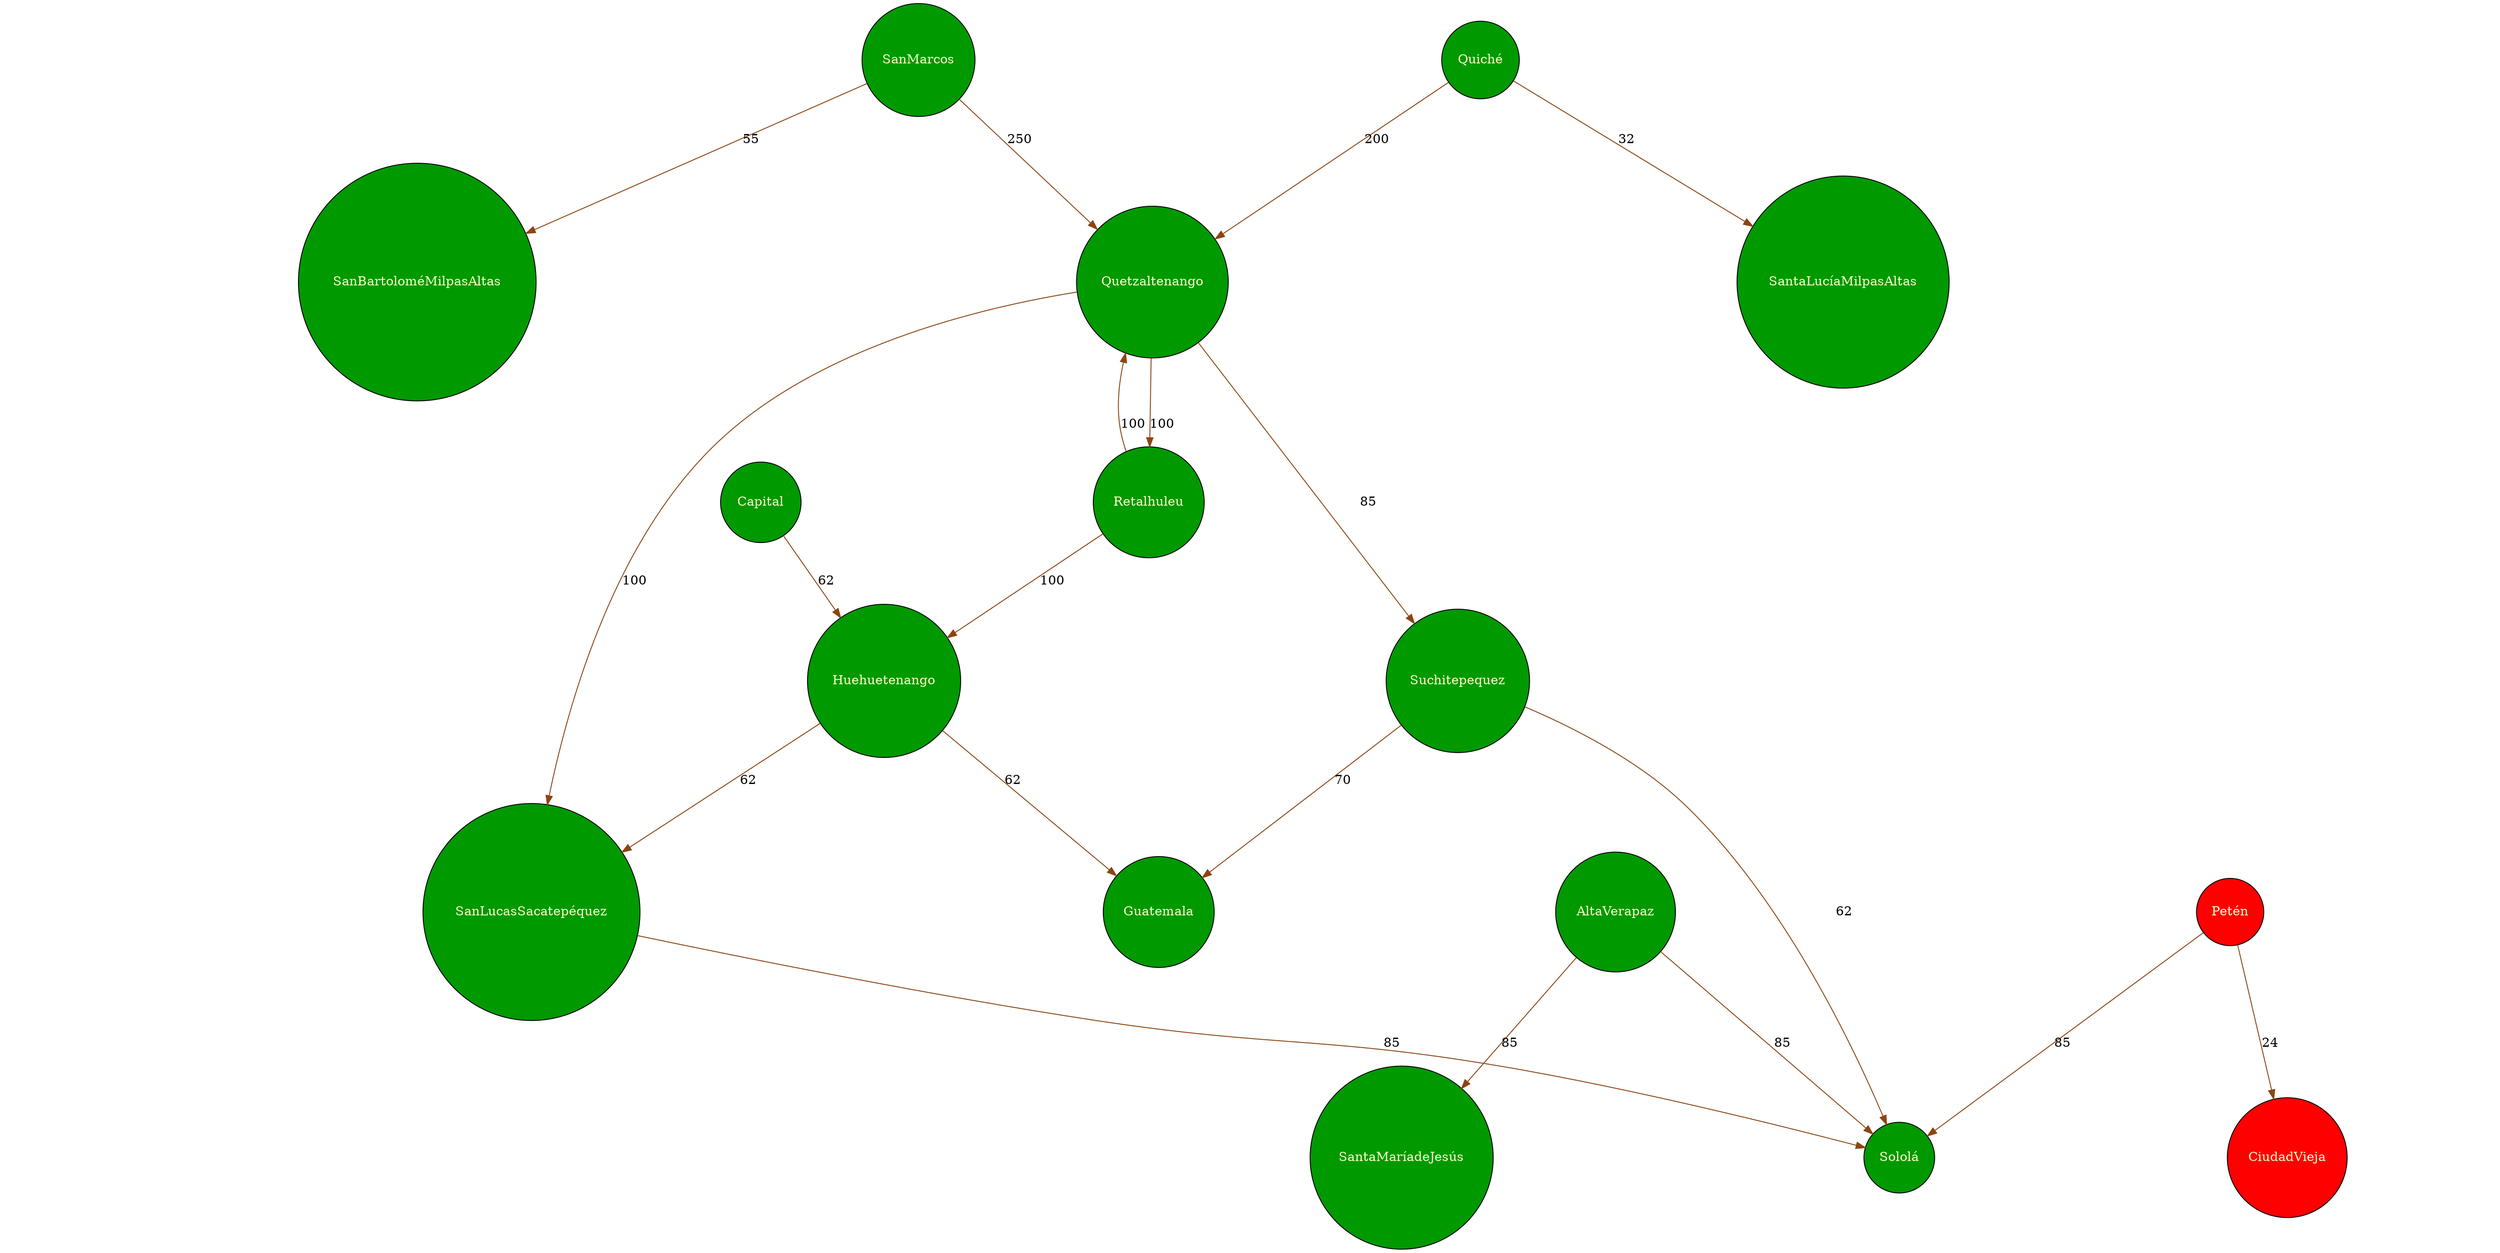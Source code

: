 digraph G {
	graph [ratio=0.5];
	node [shape=circle, style=filled, fillcolor="#009900", fontcolor="#FFFFCC", fixedsize=false];
	edge [color="#8B4513"];
  "AltaVerapaz" -> "SantaMaríadeJesús" [label="85"];
  "Petén" -> "CiudadVieja" [label="24"];
"Petén" [fillcolor="red"];"CiudadVieja" [fillcolor="red"];
  "Quetzaltenango" -> "Retalhuleu" [label="100"];
  "Retalhuleu" -> "Quetzaltenango" [label="100"];
  "SanMarcos" -> "Quetzaltenango" [label="250"];
  "Suchitepequez" -> "Guatemala" [label="70"];
  "SanMarcos" -> "SanBartoloméMilpasAltas" [label="55"];
  "Huehuetenango" -> "SanLucasSacatepéquez" [label="62"];
  "Quiché" -> "SantaLucíaMilpasAltas" [label="32"];
  "Quiché" -> "Quetzaltenango" [label="200"];
  "Huehuetenango" -> "Guatemala" [label="62"];
  "Capital" -> "Huehuetenango" [label="62"];
  "Suchitepequez" -> "Sololá" [label="62"];
  "Retalhuleu" -> "Huehuetenango" [label="100"];
  "Petén" -> "Sololá" [label="85"];
  "AltaVerapaz" -> "Sololá" [label="85"];
  "Quetzaltenango" -> "Suchitepequez" [label="85"];
  "SanLucasSacatepéquez" -> "Sololá" [label="85"];
  "Quetzaltenango" -> "SanLucasSacatepéquez" [label="100"];
}
